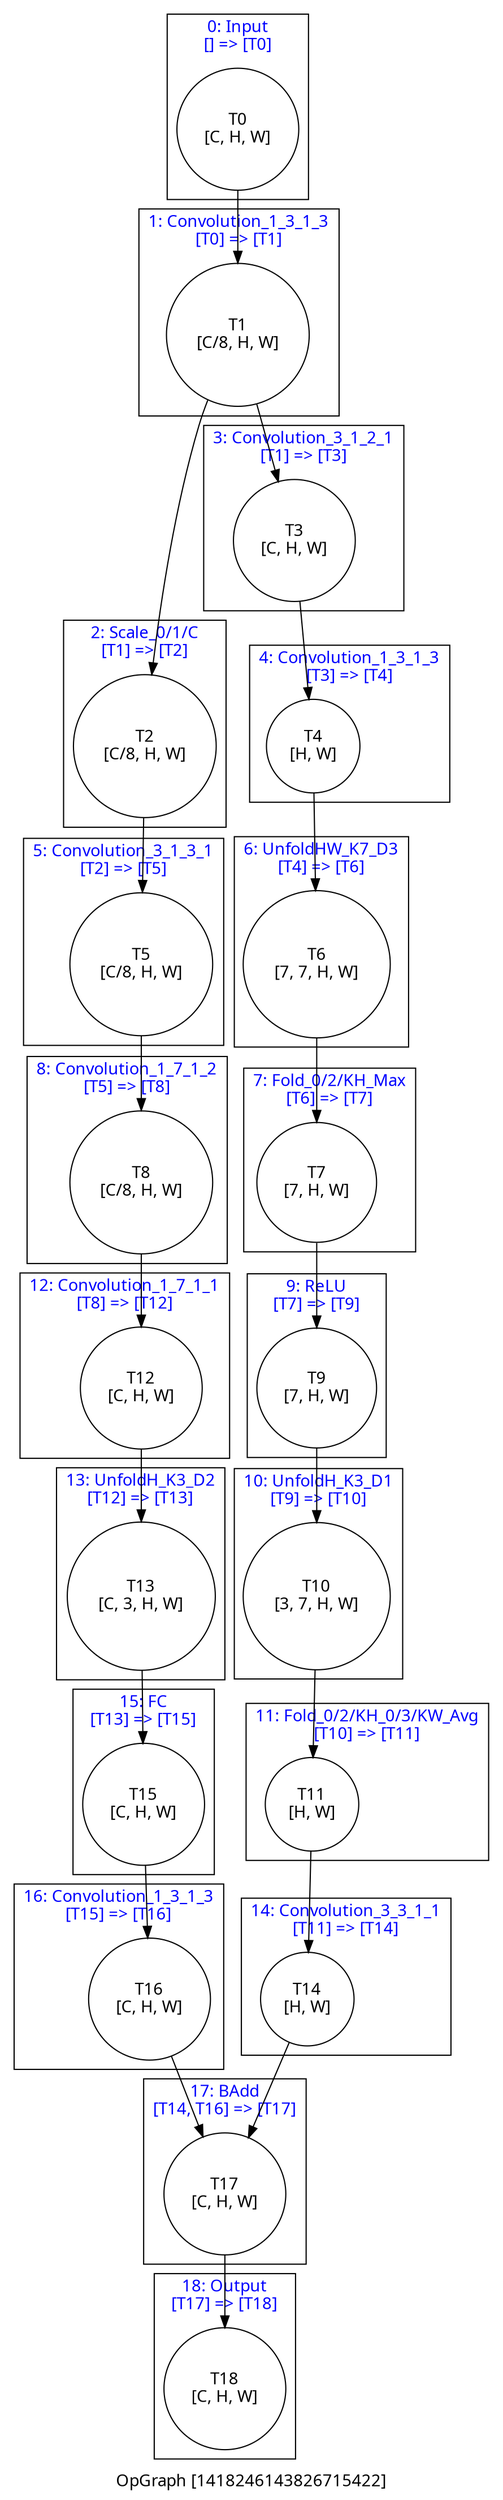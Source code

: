 digraph OpGraph {
    label = "OpGraph [1418246143826715422]"
    fontname = "Graphik";
    subgraph tensors {
        node [shape = circle, color = black, fontname = "Graphik"]
        t_0; t_1; t_2; t_3; t_4; t_5; t_6; t_7; t_8; t_9; t_10; t_11; t_12; t_13; t_14; t_15; t_16; t_17; t_18; 
    }
    subgraph cluster_0 {
        fontcolor = blue;
        label = "0: Input\n[] => [T0]";
        t_0 [label = "T0\n[C, H, W]"];
    }
    subgraph cluster_1 {
        fontcolor = blue;
        label = "1: Convolution_1_3_1_3\n[T0] => [T1]";
        t_1 [label = "T1\n[C/8, H, W]"];
    }
    subgraph cluster_2 {
        fontcolor = blue;
        label = "2: Scale_0/1/C\n[T1] => [T2]";
        t_2 [label = "T2\n[C/8, H, W]"];
    }
    subgraph cluster_3 {
        fontcolor = blue;
        label = "3: Convolution_3_1_2_1\n[T1] => [T3]";
        t_3 [label = "T3\n[C, H, W]"];
    }
    subgraph cluster_4 {
        fontcolor = blue;
        label = "4: Convolution_1_3_1_3\n[T3] => [T4]";
        t_4 [label = "T4\n[H, W]"];
    }
    subgraph cluster_5 {
        fontcolor = blue;
        label = "5: Convolution_3_1_3_1\n[T2] => [T5]";
        t_5 [label = "T5\n[C/8, H, W]"];
    }
    subgraph cluster_6 {
        fontcolor = blue;
        label = "6: UnfoldHW_K7_D3\n[T4] => [T6]";
        t_6 [label = "T6\n[7, 7, H, W]"];
    }
    subgraph cluster_7 {
        fontcolor = blue;
        label = "7: Fold_0/2/KH_Max\n[T6] => [T7]";
        t_7 [label = "T7\n[7, H, W]"];
    }
    subgraph cluster_8 {
        fontcolor = blue;
        label = "8: Convolution_1_7_1_2\n[T5] => [T8]";
        t_8 [label = "T8\n[C/8, H, W]"];
    }
    subgraph cluster_9 {
        fontcolor = blue;
        label = "9: ReLU\n[T7] => [T9]";
        t_9 [label = "T9\n[7, H, W]"];
    }
    subgraph cluster_10 {
        fontcolor = blue;
        label = "10: UnfoldH_K3_D1\n[T9] => [T10]";
        t_10 [label = "T10\n[3, 7, H, W]"];
    }
    subgraph cluster_11 {
        fontcolor = blue;
        label = "11: Fold_0/2/KH_0/3/KW_Avg\n[T10] => [T11]";
        t_11 [label = "T11\n[H, W]"];
    }
    subgraph cluster_12 {
        fontcolor = blue;
        label = "12: Convolution_1_7_1_1\n[T8] => [T12]";
        t_12 [label = "T12\n[C, H, W]"];
    }
    subgraph cluster_13 {
        fontcolor = blue;
        label = "13: UnfoldH_K3_D2\n[T12] => [T13]";
        t_13 [label = "T13\n[C, 3, H, W]"];
    }
    subgraph cluster_14 {
        fontcolor = blue;
        label = "14: Convolution_3_3_1_1\n[T11] => [T14]";
        t_14 [label = "T14\n[H, W]"];
    }
    subgraph cluster_15 {
        fontcolor = blue;
        label = "15: FC\n[T13] => [T15]";
        t_15 [label = "T15\n[C, H, W]"];
    }
    subgraph cluster_16 {
        fontcolor = blue;
        label = "16: Convolution_1_3_1_3\n[T15] => [T16]";
        t_16 [label = "T16\n[C, H, W]"];
    }
    subgraph cluster_17 {
        fontcolor = blue;
        label = "17: BAdd\n[T14, T16] => [T17]";
        t_17 [label = "T17\n[C, H, W]"];
    }
    subgraph cluster_18 {
        fontcolor = blue;
        label = "18: Output\n[T17] => [T18]";
        t_18 [label = "T18\n[C, H, W]"];
    }
    t_0 -> t_1;
    t_1 -> t_2;
    t_1 -> t_3;
    t_2 -> t_5;
    t_3 -> t_4;
    t_4 -> t_6;
    t_5 -> t_8;
    t_6 -> t_7;
    t_7 -> t_9;
    t_8 -> t_12;
    t_9 -> t_10;
    t_10 -> t_11;
    t_11 -> t_14;
    t_12 -> t_13;
    t_13 -> t_15;
    t_14 -> t_17;
    t_15 -> t_16;
    t_16 -> t_17;
    t_17 -> t_18;
}

